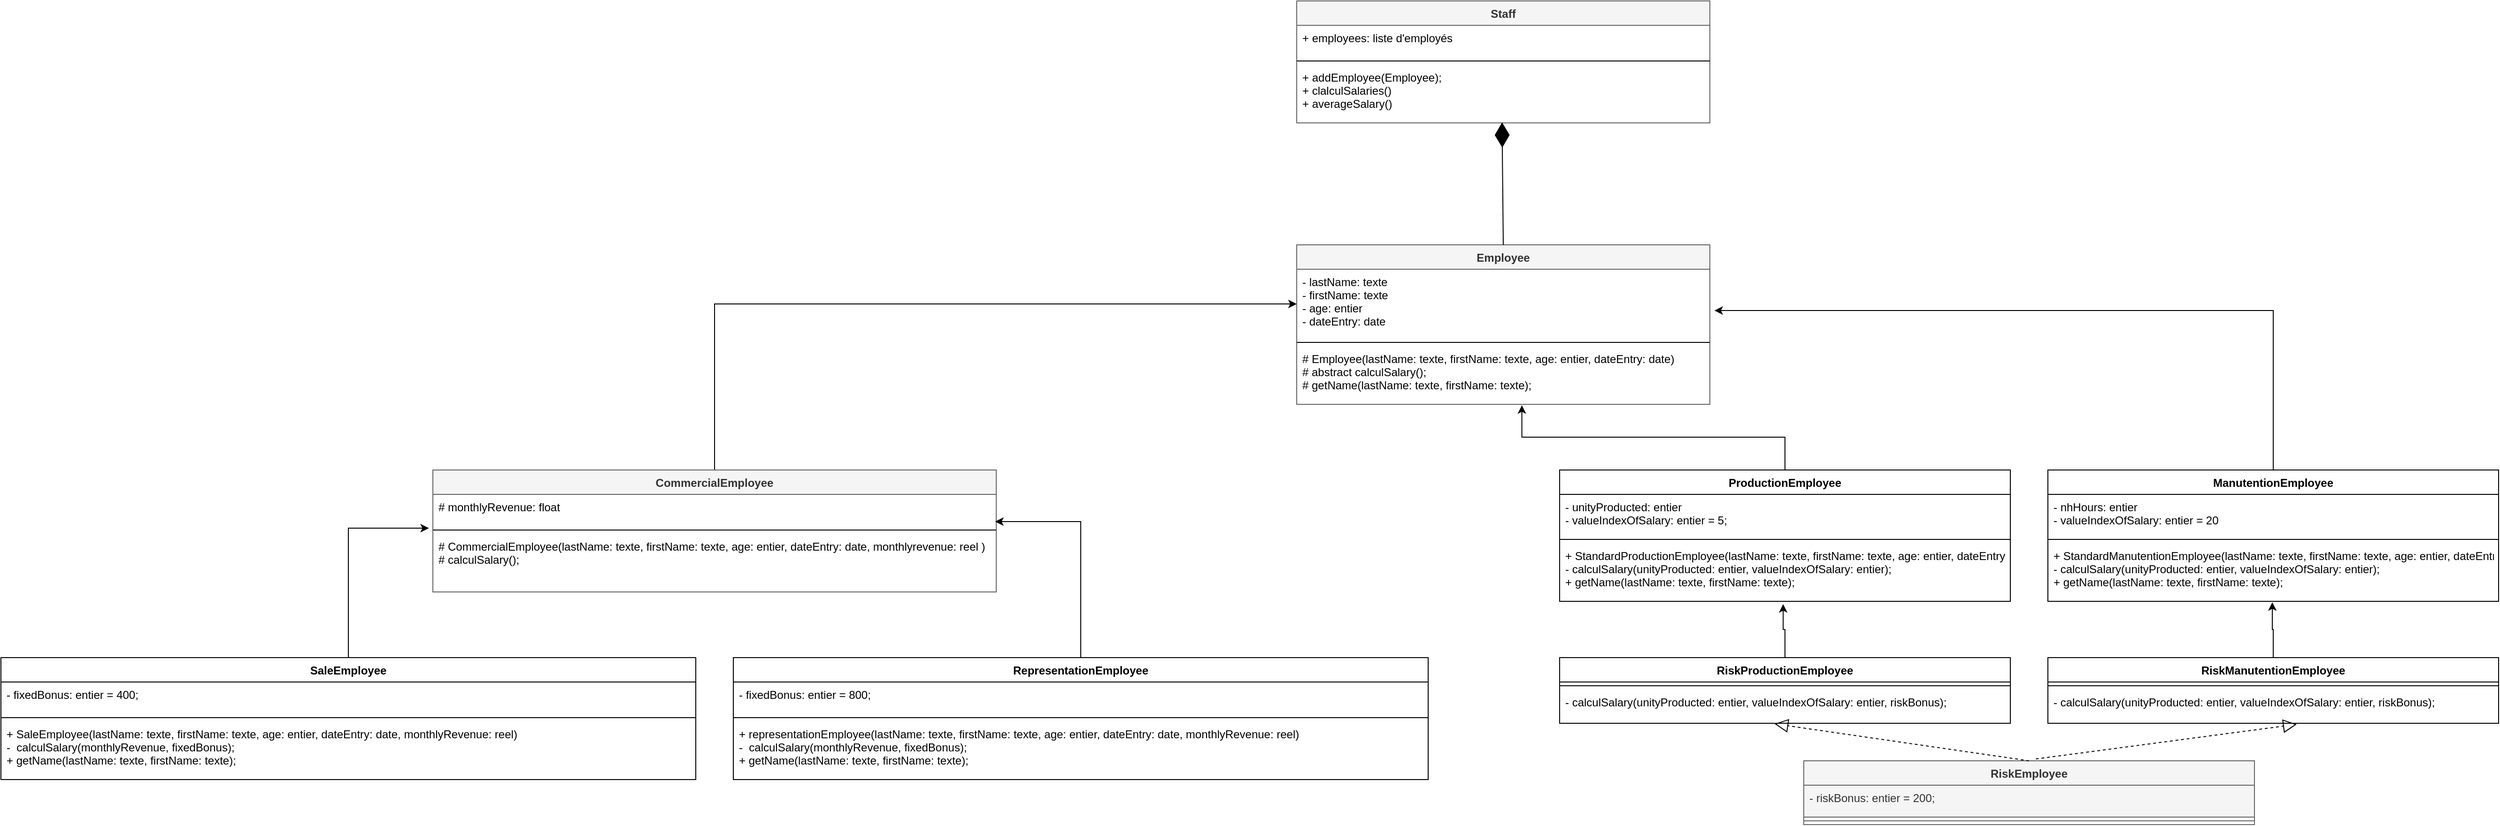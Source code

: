 <mxfile version="15.8.7" type="device"><diagram id="C5RBs43oDa-KdzZeNtuy" name="Page-1"><mxGraphModel dx="3327" dy="2187" grid="1" gridSize="10" guides="1" tooltips="1" connect="1" arrows="1" fold="1" page="1" pageScale="1" pageWidth="827" pageHeight="1169" math="0" shadow="0"><root><mxCell id="WIyWlLk6GJQsqaUBKTNV-0"/><mxCell id="WIyWlLk6GJQsqaUBKTNV-1" parent="WIyWlLk6GJQsqaUBKTNV-0"/><mxCell id="kfpGHllB2OqK6Vg6OVoI-0" value="Employee" style="swimlane;fontStyle=1;align=center;verticalAlign=top;childLayout=stackLayout;horizontal=1;startSize=26;horizontalStack=0;resizeParent=1;resizeParentMax=0;resizeLast=0;collapsible=1;marginBottom=0;fillColor=#f5f5f5;fontColor=#333333;strokeColor=#666666;" vertex="1" parent="WIyWlLk6GJQsqaUBKTNV-1"><mxGeometry x="320" y="40" width="440" height="170" as="geometry"/></mxCell><mxCell id="kfpGHllB2OqK6Vg6OVoI-1" value="- lastName: texte&#10;- firstName: texte&#10;- age: entier&#10;- dateEntry: date" style="text;strokeColor=none;fillColor=none;align=left;verticalAlign=top;spacingLeft=4;spacingRight=4;overflow=hidden;rotatable=0;points=[[0,0.5],[1,0.5]];portConstraint=eastwest;" vertex="1" parent="kfpGHllB2OqK6Vg6OVoI-0"><mxGeometry y="26" width="440" height="74" as="geometry"/></mxCell><mxCell id="kfpGHllB2OqK6Vg6OVoI-2" value="" style="line;strokeWidth=1;fillColor=none;align=left;verticalAlign=middle;spacingTop=-1;spacingLeft=3;spacingRight=3;rotatable=0;labelPosition=right;points=[];portConstraint=eastwest;" vertex="1" parent="kfpGHllB2OqK6Vg6OVoI-0"><mxGeometry y="100" width="440" height="8" as="geometry"/></mxCell><mxCell id="kfpGHllB2OqK6Vg6OVoI-3" value="# Employee(lastName: texte, firstName: texte, age: entier, dateEntry: date)&#10;# abstract calculSalary();&#10;# getName(lastName: texte, firstName: texte);" style="text;strokeColor=none;fillColor=none;align=left;verticalAlign=top;spacingLeft=4;spacingRight=4;overflow=hidden;rotatable=0;points=[[0,0.5],[1,0.5]];portConstraint=eastwest;" vertex="1" parent="kfpGHllB2OqK6Vg6OVoI-0"><mxGeometry y="108" width="440" height="62" as="geometry"/></mxCell><mxCell id="kfpGHllB2OqK6Vg6OVoI-33" style="edgeStyle=orthogonalEdgeStyle;rounded=0;orthogonalLoop=1;jettySize=auto;html=1;entryX=-0.007;entryY=1.059;entryDx=0;entryDy=0;entryPerimeter=0;" edge="1" parent="WIyWlLk6GJQsqaUBKTNV-1" source="kfpGHllB2OqK6Vg6OVoI-4" target="kfpGHllB2OqK6Vg6OVoI-21"><mxGeometry relative="1" as="geometry"/></mxCell><mxCell id="kfpGHllB2OqK6Vg6OVoI-4" value="SaleEmployee" style="swimlane;fontStyle=1;align=center;verticalAlign=top;childLayout=stackLayout;horizontal=1;startSize=26;horizontalStack=0;resizeParent=1;resizeParentMax=0;resizeLast=0;collapsible=1;marginBottom=0;" vertex="1" parent="WIyWlLk6GJQsqaUBKTNV-1"><mxGeometry x="-1060" y="480" width="740" height="130" as="geometry"/></mxCell><mxCell id="kfpGHllB2OqK6Vg6OVoI-5" value="- fixedBonus: entier = 400;" style="text;strokeColor=none;fillColor=none;align=left;verticalAlign=top;spacingLeft=4;spacingRight=4;overflow=hidden;rotatable=0;points=[[0,0.5],[1,0.5]];portConstraint=eastwest;" vertex="1" parent="kfpGHllB2OqK6Vg6OVoI-4"><mxGeometry y="26" width="740" height="34" as="geometry"/></mxCell><mxCell id="kfpGHllB2OqK6Vg6OVoI-6" value="" style="line;strokeWidth=1;fillColor=none;align=left;verticalAlign=middle;spacingTop=-1;spacingLeft=3;spacingRight=3;rotatable=0;labelPosition=right;points=[];portConstraint=eastwest;" vertex="1" parent="kfpGHllB2OqK6Vg6OVoI-4"><mxGeometry y="60" width="740" height="8" as="geometry"/></mxCell><mxCell id="kfpGHllB2OqK6Vg6OVoI-7" value="+ SaleEmployee(lastName: texte, firstName: texte, age: entier, dateEntry: date, monthlyRevenue: reel)&#10;-  calculSalary(monthlyRevenue, fixedBonus);&#10;+ getName(lastName: texte, firstName: texte);" style="text;strokeColor=none;fillColor=none;align=left;verticalAlign=top;spacingLeft=4;spacingRight=4;overflow=hidden;rotatable=0;points=[[0,0.5],[1,0.5]];portConstraint=eastwest;" vertex="1" parent="kfpGHllB2OqK6Vg6OVoI-4"><mxGeometry y="68" width="740" height="62" as="geometry"/></mxCell><mxCell id="kfpGHllB2OqK6Vg6OVoI-35" style="edgeStyle=orthogonalEdgeStyle;rounded=0;orthogonalLoop=1;jettySize=auto;html=1;entryX=0.545;entryY=1.016;entryDx=0;entryDy=0;entryPerimeter=0;" edge="1" parent="WIyWlLk6GJQsqaUBKTNV-1" source="kfpGHllB2OqK6Vg6OVoI-12" target="kfpGHllB2OqK6Vg6OVoI-3"><mxGeometry relative="1" as="geometry"><mxPoint x="560" y="220" as="targetPoint"/></mxGeometry></mxCell><mxCell id="kfpGHllB2OqK6Vg6OVoI-12" value="ProductionEmployee" style="swimlane;fontStyle=1;align=center;verticalAlign=top;childLayout=stackLayout;horizontal=1;startSize=26;horizontalStack=0;resizeParent=1;resizeParentMax=0;resizeLast=0;collapsible=1;marginBottom=0;" vertex="1" parent="WIyWlLk6GJQsqaUBKTNV-1"><mxGeometry x="600" y="280" width="480" height="140" as="geometry"/></mxCell><mxCell id="kfpGHllB2OqK6Vg6OVoI-13" value="- unityProducted: entier&#10;- valueIndexOfSalary: entier = 5;&#10;" style="text;strokeColor=none;fillColor=none;align=left;verticalAlign=top;spacingLeft=4;spacingRight=4;overflow=hidden;rotatable=0;points=[[0,0.5],[1,0.5]];portConstraint=eastwest;" vertex="1" parent="kfpGHllB2OqK6Vg6OVoI-12"><mxGeometry y="26" width="480" height="44" as="geometry"/></mxCell><mxCell id="kfpGHllB2OqK6Vg6OVoI-14" value="" style="line;strokeWidth=1;fillColor=none;align=left;verticalAlign=middle;spacingTop=-1;spacingLeft=3;spacingRight=3;rotatable=0;labelPosition=right;points=[];portConstraint=eastwest;" vertex="1" parent="kfpGHllB2OqK6Vg6OVoI-12"><mxGeometry y="70" width="480" height="8" as="geometry"/></mxCell><mxCell id="kfpGHllB2OqK6Vg6OVoI-15" value="+ StandardProductionEmployee(lastName: texte, firstName: texte, age: entier, dateEntry: date)&#10;- calculSalary(unityProducted: entier, valueIndexOfSalary: entier);&#10;+ getName(lastName: texte, firstName: texte);" style="text;strokeColor=none;fillColor=none;align=left;verticalAlign=top;spacingLeft=4;spacingRight=4;overflow=hidden;rotatable=0;points=[[0,0.5],[1,0.5]];portConstraint=eastwest;" vertex="1" parent="kfpGHllB2OqK6Vg6OVoI-12"><mxGeometry y="78" width="480" height="62" as="geometry"/></mxCell><mxCell id="kfpGHllB2OqK6Vg6OVoI-32" style="edgeStyle=orthogonalEdgeStyle;rounded=0;orthogonalLoop=1;jettySize=auto;html=1;entryX=0;entryY=0.5;entryDx=0;entryDy=0;" edge="1" parent="WIyWlLk6GJQsqaUBKTNV-1" source="kfpGHllB2OqK6Vg6OVoI-20" target="kfpGHllB2OqK6Vg6OVoI-1"><mxGeometry relative="1" as="geometry"/></mxCell><mxCell id="kfpGHllB2OqK6Vg6OVoI-20" value="CommercialEmployee" style="swimlane;fontStyle=1;align=center;verticalAlign=top;childLayout=stackLayout;horizontal=1;startSize=26;horizontalStack=0;resizeParent=1;resizeParentMax=0;resizeLast=0;collapsible=1;marginBottom=0;fillColor=#f5f5f5;fontColor=#333333;strokeColor=#666666;" vertex="1" parent="WIyWlLk6GJQsqaUBKTNV-1"><mxGeometry x="-600" y="280" width="600" height="130" as="geometry"/></mxCell><mxCell id="kfpGHllB2OqK6Vg6OVoI-21" value="# monthlyRevenue: float" style="text;strokeColor=none;fillColor=none;align=left;verticalAlign=top;spacingLeft=4;spacingRight=4;overflow=hidden;rotatable=0;points=[[0,0.5],[1,0.5]];portConstraint=eastwest;" vertex="1" parent="kfpGHllB2OqK6Vg6OVoI-20"><mxGeometry y="26" width="600" height="34" as="geometry"/></mxCell><mxCell id="kfpGHllB2OqK6Vg6OVoI-22" value="" style="line;strokeWidth=1;fillColor=none;align=left;verticalAlign=middle;spacingTop=-1;spacingLeft=3;spacingRight=3;rotatable=0;labelPosition=right;points=[];portConstraint=eastwest;" vertex="1" parent="kfpGHllB2OqK6Vg6OVoI-20"><mxGeometry y="60" width="600" height="8" as="geometry"/></mxCell><mxCell id="kfpGHllB2OqK6Vg6OVoI-23" value="# CommercialEmployee(lastName: texte, firstName: texte, age: entier, dateEntry: date, monthlyrevenue: reel )&#10;# calculSalary();&#10;" style="text;strokeColor=none;fillColor=none;align=left;verticalAlign=top;spacingLeft=4;spacingRight=4;overflow=hidden;rotatable=0;points=[[0,0.5],[1,0.5]];portConstraint=eastwest;" vertex="1" parent="kfpGHllB2OqK6Vg6OVoI-20"><mxGeometry y="68" width="600" height="62" as="geometry"/></mxCell><mxCell id="kfpGHllB2OqK6Vg6OVoI-34" style="edgeStyle=orthogonalEdgeStyle;rounded=0;orthogonalLoop=1;jettySize=auto;html=1;entryX=0.998;entryY=0.853;entryDx=0;entryDy=0;entryPerimeter=0;" edge="1" parent="WIyWlLk6GJQsqaUBKTNV-1" source="kfpGHllB2OqK6Vg6OVoI-24" target="kfpGHllB2OqK6Vg6OVoI-21"><mxGeometry relative="1" as="geometry"/></mxCell><mxCell id="kfpGHllB2OqK6Vg6OVoI-24" value="RepresentationEmployee" style="swimlane;fontStyle=1;align=center;verticalAlign=top;childLayout=stackLayout;horizontal=1;startSize=26;horizontalStack=0;resizeParent=1;resizeParentMax=0;resizeLast=0;collapsible=1;marginBottom=0;" vertex="1" parent="WIyWlLk6GJQsqaUBKTNV-1"><mxGeometry x="-280" y="480" width="740" height="130" as="geometry"/></mxCell><mxCell id="kfpGHllB2OqK6Vg6OVoI-25" value="- fixedBonus: entier = 800;" style="text;strokeColor=none;fillColor=none;align=left;verticalAlign=top;spacingLeft=4;spacingRight=4;overflow=hidden;rotatable=0;points=[[0,0.5],[1,0.5]];portConstraint=eastwest;" vertex="1" parent="kfpGHllB2OqK6Vg6OVoI-24"><mxGeometry y="26" width="740" height="34" as="geometry"/></mxCell><mxCell id="kfpGHllB2OqK6Vg6OVoI-26" value="" style="line;strokeWidth=1;fillColor=none;align=left;verticalAlign=middle;spacingTop=-1;spacingLeft=3;spacingRight=3;rotatable=0;labelPosition=right;points=[];portConstraint=eastwest;" vertex="1" parent="kfpGHllB2OqK6Vg6OVoI-24"><mxGeometry y="60" width="740" height="8" as="geometry"/></mxCell><mxCell id="kfpGHllB2OqK6Vg6OVoI-27" value="+ representationEmployee(lastName: texte, firstName: texte, age: entier, dateEntry: date, monthlyRevenue: reel)&#10;-  calculSalary(monthlyRevenue, fixedBonus);&#10;+ getName(lastName: texte, firstName: texte);" style="text;strokeColor=none;fillColor=none;align=left;verticalAlign=top;spacingLeft=4;spacingRight=4;overflow=hidden;rotatable=0;points=[[0,0.5],[1,0.5]];portConstraint=eastwest;" vertex="1" parent="kfpGHllB2OqK6Vg6OVoI-24"><mxGeometry y="68" width="740" height="62" as="geometry"/></mxCell><mxCell id="kfpGHllB2OqK6Vg6OVoI-36" style="edgeStyle=orthogonalEdgeStyle;rounded=0;orthogonalLoop=1;jettySize=auto;html=1;entryX=1.011;entryY=0.595;entryDx=0;entryDy=0;entryPerimeter=0;" edge="1" parent="WIyWlLk6GJQsqaUBKTNV-1" source="kfpGHllB2OqK6Vg6OVoI-28" target="kfpGHllB2OqK6Vg6OVoI-1"><mxGeometry relative="1" as="geometry"/></mxCell><mxCell id="kfpGHllB2OqK6Vg6OVoI-28" value="ManutentionEmployee" style="swimlane;fontStyle=1;align=center;verticalAlign=top;childLayout=stackLayout;horizontal=1;startSize=26;horizontalStack=0;resizeParent=1;resizeParentMax=0;resizeLast=0;collapsible=1;marginBottom=0;" vertex="1" parent="WIyWlLk6GJQsqaUBKTNV-1"><mxGeometry x="1120" y="280" width="480" height="140" as="geometry"/></mxCell><mxCell id="kfpGHllB2OqK6Vg6OVoI-29" value="- nhHours: entier&#10;- valueIndexOfSalary: entier = 20&#10;" style="text;strokeColor=none;fillColor=none;align=left;verticalAlign=top;spacingLeft=4;spacingRight=4;overflow=hidden;rotatable=0;points=[[0,0.5],[1,0.5]];portConstraint=eastwest;" vertex="1" parent="kfpGHllB2OqK6Vg6OVoI-28"><mxGeometry y="26" width="480" height="44" as="geometry"/></mxCell><mxCell id="kfpGHllB2OqK6Vg6OVoI-30" value="" style="line;strokeWidth=1;fillColor=none;align=left;verticalAlign=middle;spacingTop=-1;spacingLeft=3;spacingRight=3;rotatable=0;labelPosition=right;points=[];portConstraint=eastwest;" vertex="1" parent="kfpGHllB2OqK6Vg6OVoI-28"><mxGeometry y="70" width="480" height="8" as="geometry"/></mxCell><mxCell id="kfpGHllB2OqK6Vg6OVoI-31" value="+ StandardManutentionEmployee(lastName: texte, firstName: texte, age: entier, dateEntry: date)&#10;- calculSalary(unityProducted: entier, valueIndexOfSalary: entier);&#10;+ getName(lastName: texte, firstName: texte);" style="text;strokeColor=none;fillColor=none;align=left;verticalAlign=top;spacingLeft=4;spacingRight=4;overflow=hidden;rotatable=0;points=[[0,0.5],[1,0.5]];portConstraint=eastwest;" vertex="1" parent="kfpGHllB2OqK6Vg6OVoI-28"><mxGeometry y="78" width="480" height="62" as="geometry"/></mxCell><mxCell id="kfpGHllB2OqK6Vg6OVoI-41" value="RiskEmployee" style="swimlane;fontStyle=1;align=center;verticalAlign=top;childLayout=stackLayout;horizontal=1;startSize=26;horizontalStack=0;resizeParent=1;resizeParentMax=0;resizeLast=0;collapsible=1;marginBottom=0;fillColor=#f5f5f5;fontColor=#333333;strokeColor=#666666;" vertex="1" parent="WIyWlLk6GJQsqaUBKTNV-1"><mxGeometry x="860" y="590" width="480" height="68" as="geometry"/></mxCell><mxCell id="kfpGHllB2OqK6Vg6OVoI-42" value="- riskBonus: entier = 200;" style="text;strokeColor=#666666;fillColor=#f5f5f5;align=left;verticalAlign=top;spacingLeft=4;spacingRight=4;overflow=hidden;rotatable=0;points=[[0,0.5],[1,0.5]];portConstraint=eastwest;fontColor=#333333;" vertex="1" parent="kfpGHllB2OqK6Vg6OVoI-41"><mxGeometry y="26" width="480" height="34" as="geometry"/></mxCell><mxCell id="kfpGHllB2OqK6Vg6OVoI-43" value="" style="line;strokeWidth=1;fillColor=#f5f5f5;align=left;verticalAlign=middle;spacingTop=-1;spacingLeft=3;spacingRight=3;rotatable=0;labelPosition=right;points=[];portConstraint=eastwest;fontColor=#333333;strokeColor=#666666;" vertex="1" parent="kfpGHllB2OqK6Vg6OVoI-41"><mxGeometry y="60" width="480" height="8" as="geometry"/></mxCell><mxCell id="kfpGHllB2OqK6Vg6OVoI-46" value="" style="endArrow=block;dashed=1;endFill=0;endSize=12;html=1;rounded=0;exitX=0.5;exitY=0;exitDx=0;exitDy=0;entryX=0.477;entryY=1.016;entryDx=0;entryDy=0;entryPerimeter=0;" edge="1" parent="WIyWlLk6GJQsqaUBKTNV-1" source="kfpGHllB2OqK6Vg6OVoI-41" target="kfpGHllB2OqK6Vg6OVoI-51"><mxGeometry width="160" relative="1" as="geometry"><mxPoint x="820" y="440" as="sourcePoint"/><mxPoint x="980" y="440" as="targetPoint"/></mxGeometry></mxCell><mxCell id="kfpGHllB2OqK6Vg6OVoI-47" value="" style="endArrow=block;dashed=1;endFill=0;endSize=12;html=1;rounded=0;exitX=0.515;exitY=-0.029;exitDx=0;exitDy=0;entryX=0.552;entryY=1.032;entryDx=0;entryDy=0;entryPerimeter=0;exitPerimeter=0;" edge="1" parent="WIyWlLk6GJQsqaUBKTNV-1" source="kfpGHllB2OqK6Vg6OVoI-41" target="kfpGHllB2OqK6Vg6OVoI-54"><mxGeometry width="160" relative="1" as="geometry"><mxPoint x="1110" y="470" as="sourcePoint"/><mxPoint x="911.92" y="422.976" as="targetPoint"/></mxGeometry></mxCell><mxCell id="kfpGHllB2OqK6Vg6OVoI-56" style="edgeStyle=orthogonalEdgeStyle;rounded=0;orthogonalLoop=1;jettySize=auto;html=1;exitX=0.5;exitY=0;exitDx=0;exitDy=0;entryX=0.496;entryY=1.048;entryDx=0;entryDy=0;entryPerimeter=0;" edge="1" parent="WIyWlLk6GJQsqaUBKTNV-1" source="kfpGHllB2OqK6Vg6OVoI-48" target="kfpGHllB2OqK6Vg6OVoI-15"><mxGeometry relative="1" as="geometry"><mxPoint x="840" y="430" as="targetPoint"/><Array as="points"><mxPoint x="840" y="450"/><mxPoint x="838" y="450"/></Array></mxGeometry></mxCell><mxCell id="kfpGHllB2OqK6Vg6OVoI-48" value="RiskProductionEmployee" style="swimlane;fontStyle=1;align=center;verticalAlign=top;childLayout=stackLayout;horizontal=1;startSize=26;horizontalStack=0;resizeParent=1;resizeParentMax=0;resizeLast=0;collapsible=1;marginBottom=0;" vertex="1" parent="WIyWlLk6GJQsqaUBKTNV-1"><mxGeometry x="600" y="480" width="480" height="70" as="geometry"/></mxCell><mxCell id="kfpGHllB2OqK6Vg6OVoI-50" value="" style="line;strokeWidth=1;fillColor=none;align=left;verticalAlign=middle;spacingTop=-1;spacingLeft=3;spacingRight=3;rotatable=0;labelPosition=right;points=[];portConstraint=eastwest;" vertex="1" parent="kfpGHllB2OqK6Vg6OVoI-48"><mxGeometry y="26" width="480" height="8" as="geometry"/></mxCell><mxCell id="kfpGHllB2OqK6Vg6OVoI-51" value="- calculSalary(unityProducted: entier, valueIndexOfSalary: entier, riskBonus);&#10;" style="text;strokeColor=none;fillColor=none;align=left;verticalAlign=top;spacingLeft=4;spacingRight=4;overflow=hidden;rotatable=0;points=[[0,0.5],[1,0.5]];portConstraint=eastwest;" vertex="1" parent="kfpGHllB2OqK6Vg6OVoI-48"><mxGeometry y="34" width="480" height="36" as="geometry"/></mxCell><mxCell id="kfpGHllB2OqK6Vg6OVoI-57" value="" style="edgeStyle=orthogonalEdgeStyle;rounded=0;orthogonalLoop=1;jettySize=auto;html=1;entryX=0.498;entryY=1.016;entryDx=0;entryDy=0;entryPerimeter=0;" edge="1" parent="WIyWlLk6GJQsqaUBKTNV-1" source="kfpGHllB2OqK6Vg6OVoI-52" target="kfpGHllB2OqK6Vg6OVoI-31"><mxGeometry relative="1" as="geometry"><mxPoint x="1360" y="430" as="targetPoint"/></mxGeometry></mxCell><mxCell id="kfpGHllB2OqK6Vg6OVoI-52" value="RiskManutentionEmployee" style="swimlane;fontStyle=1;align=center;verticalAlign=top;childLayout=stackLayout;horizontal=1;startSize=26;horizontalStack=0;resizeParent=1;resizeParentMax=0;resizeLast=0;collapsible=1;marginBottom=0;" vertex="1" parent="WIyWlLk6GJQsqaUBKTNV-1"><mxGeometry x="1120" y="480" width="480" height="70" as="geometry"/></mxCell><mxCell id="kfpGHllB2OqK6Vg6OVoI-53" value="" style="line;strokeWidth=1;fillColor=none;align=left;verticalAlign=middle;spacingTop=-1;spacingLeft=3;spacingRight=3;rotatable=0;labelPosition=right;points=[];portConstraint=eastwest;" vertex="1" parent="kfpGHllB2OqK6Vg6OVoI-52"><mxGeometry y="26" width="480" height="8" as="geometry"/></mxCell><mxCell id="kfpGHllB2OqK6Vg6OVoI-54" value="- calculSalary(unityProducted: entier, valueIndexOfSalary: entier, riskBonus);&#10;" style="text;strokeColor=none;fillColor=none;align=left;verticalAlign=top;spacingLeft=4;spacingRight=4;overflow=hidden;rotatable=0;points=[[0,0.5],[1,0.5]];portConstraint=eastwest;" vertex="1" parent="kfpGHllB2OqK6Vg6OVoI-52"><mxGeometry y="34" width="480" height="36" as="geometry"/></mxCell><mxCell id="kfpGHllB2OqK6Vg6OVoI-58" value="Staff" style="swimlane;fontStyle=1;align=center;verticalAlign=top;childLayout=stackLayout;horizontal=1;startSize=26;horizontalStack=0;resizeParent=1;resizeParentMax=0;resizeLast=0;collapsible=1;marginBottom=0;fillColor=#f5f5f5;fontColor=#333333;strokeColor=#666666;" vertex="1" parent="WIyWlLk6GJQsqaUBKTNV-1"><mxGeometry x="320" y="-220" width="440" height="130" as="geometry"/></mxCell><mxCell id="kfpGHllB2OqK6Vg6OVoI-59" value="+ employees: liste d'employés&#10;" style="text;strokeColor=none;fillColor=none;align=left;verticalAlign=top;spacingLeft=4;spacingRight=4;overflow=hidden;rotatable=0;points=[[0,0.5],[1,0.5]];portConstraint=eastwest;" vertex="1" parent="kfpGHllB2OqK6Vg6OVoI-58"><mxGeometry y="26" width="440" height="34" as="geometry"/></mxCell><mxCell id="kfpGHllB2OqK6Vg6OVoI-60" value="" style="line;strokeWidth=1;fillColor=none;align=left;verticalAlign=middle;spacingTop=-1;spacingLeft=3;spacingRight=3;rotatable=0;labelPosition=right;points=[];portConstraint=eastwest;" vertex="1" parent="kfpGHllB2OqK6Vg6OVoI-58"><mxGeometry y="60" width="440" height="8" as="geometry"/></mxCell><mxCell id="kfpGHllB2OqK6Vg6OVoI-61" value="+ addEmployee(Employee);&#10;+ clalculSalaries()&#10;+ averageSalary()" style="text;strokeColor=none;fillColor=none;align=left;verticalAlign=top;spacingLeft=4;spacingRight=4;overflow=hidden;rotatable=0;points=[[0,0.5],[1,0.5]];portConstraint=eastwest;" vertex="1" parent="kfpGHllB2OqK6Vg6OVoI-58"><mxGeometry y="68" width="440" height="62" as="geometry"/></mxCell><mxCell id="kfpGHllB2OqK6Vg6OVoI-63" value="" style="endArrow=diamondThin;endFill=1;endSize=24;html=1;rounded=0;exitX=0.5;exitY=0;exitDx=0;exitDy=0;entryX=0.497;entryY=0.991;entryDx=0;entryDy=0;entryPerimeter=0;" edge="1" parent="WIyWlLk6GJQsqaUBKTNV-1" source="kfpGHllB2OqK6Vg6OVoI-0" target="kfpGHllB2OqK6Vg6OVoI-61"><mxGeometry width="160" relative="1" as="geometry"><mxPoint x="590" y="-170" as="sourcePoint"/><mxPoint x="750" y="-170" as="targetPoint"/></mxGeometry></mxCell></root></mxGraphModel></diagram></mxfile>